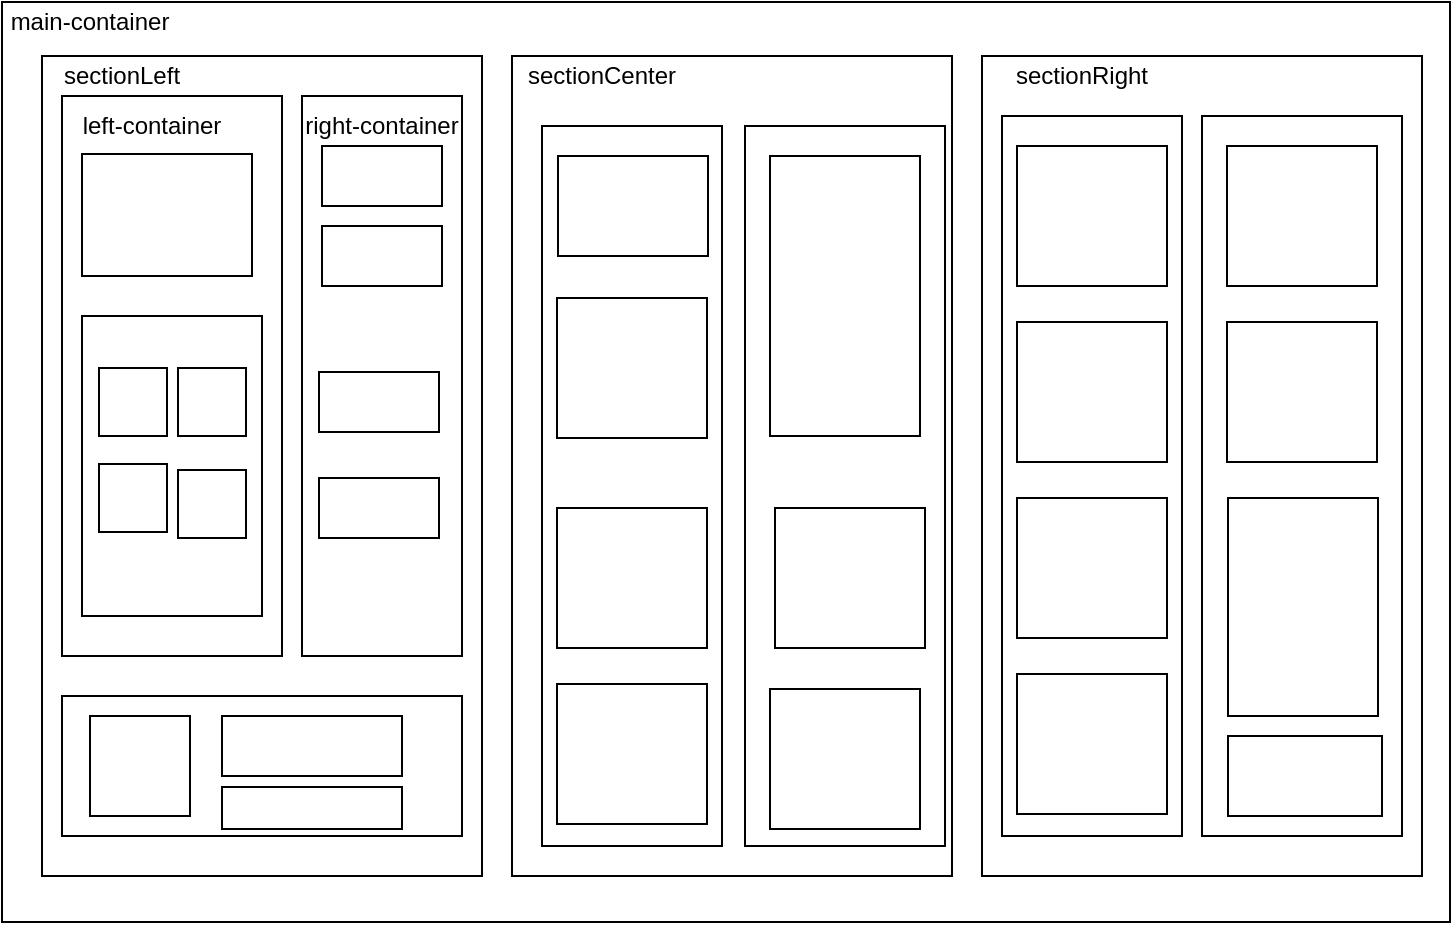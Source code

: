 <mxfile version="12.2.4" pages="1"><diagram id="wqYmjLLAfF4LgFIJcQZQ" name="Page-1"><mxGraphModel dx="840" dy="442" grid="1" gridSize="10" guides="1" tooltips="1" connect="1" arrows="1" fold="1" page="1" pageScale="1" pageWidth="850" pageHeight="1100" math="0" shadow="0"><root><mxCell id="0"/><mxCell id="1" parent="0"/><mxCell id="2" value="" style="rounded=0;whiteSpace=wrap;html=1;" parent="1" vertex="1"><mxGeometry x="10" y="13" width="724" height="460" as="geometry"/></mxCell><mxCell id="3" value="" style="rounded=0;whiteSpace=wrap;html=1;" parent="1" vertex="1"><mxGeometry x="30" y="40" width="220" height="410" as="geometry"/></mxCell><mxCell id="6" value="" style="rounded=0;whiteSpace=wrap;html=1;" parent="1" vertex="1"><mxGeometry x="40" y="360" width="200" height="70" as="geometry"/></mxCell><mxCell id="7" value="" style="rounded=0;whiteSpace=wrap;html=1;align=center;" parent="1" vertex="1"><mxGeometry x="40" y="60" width="110" height="280" as="geometry"/></mxCell><mxCell id="8" value="" style="rounded=0;whiteSpace=wrap;html=1;" parent="1" vertex="1"><mxGeometry x="160" y="60" width="80" height="280" as="geometry"/></mxCell><mxCell id="12" value="sectionLeft" style="text;html=1;strokeColor=none;fillColor=none;align=center;verticalAlign=middle;whiteSpace=wrap;rounded=0;" parent="1" vertex="1"><mxGeometry x="50" y="40" width="40" height="20" as="geometry"/></mxCell><mxCell id="13" value="main-container" style="text;html=1;strokeColor=none;fillColor=none;align=center;verticalAlign=middle;whiteSpace=wrap;rounded=0;" parent="1" vertex="1"><mxGeometry x="10" y="13" width="88" height="20" as="geometry"/></mxCell><mxCell id="14" value="" style="rounded=0;whiteSpace=wrap;html=1;" parent="1" vertex="1"><mxGeometry x="265" y="40" width="220" height="410" as="geometry"/></mxCell><mxCell id="15" value="" style="rounded=0;whiteSpace=wrap;html=1;" parent="1" vertex="1"><mxGeometry x="500" y="40" width="220" height="410" as="geometry"/></mxCell><mxCell id="16" value="sectionCenter" style="text;html=1;strokeColor=none;fillColor=none;align=center;verticalAlign=middle;whiteSpace=wrap;rounded=0;" parent="1" vertex="1"><mxGeometry x="280" y="40" width="60" height="20" as="geometry"/></mxCell><mxCell id="17" value="sectionRight" style="text;html=1;strokeColor=none;fillColor=none;align=center;verticalAlign=middle;whiteSpace=wrap;rounded=0;" parent="1" vertex="1"><mxGeometry x="520" y="40" width="60" height="20" as="geometry"/></mxCell><mxCell id="29" value="" style="rounded=0;whiteSpace=wrap;html=1;" parent="1" vertex="1"><mxGeometry x="510" y="70" width="90" height="360" as="geometry"/></mxCell><mxCell id="30" value="" style="rounded=0;whiteSpace=wrap;html=1;" parent="1" vertex="1"><mxGeometry x="610" y="70" width="100" height="360" as="geometry"/></mxCell><mxCell id="31" value="" style="rounded=0;whiteSpace=wrap;html=1;" parent="1" vertex="1"><mxGeometry x="517.5" y="85" width="75" height="70" as="geometry"/></mxCell><mxCell id="34" value="" style="rounded=0;whiteSpace=wrap;html=1;" parent="1" vertex="1"><mxGeometry x="517.5" y="173" width="75" height="70" as="geometry"/></mxCell><mxCell id="35" value="" style="rounded=0;whiteSpace=wrap;html=1;" parent="1" vertex="1"><mxGeometry x="517.5" y="261" width="75" height="70" as="geometry"/></mxCell><mxCell id="36" value="" style="rounded=0;whiteSpace=wrap;html=1;" parent="1" vertex="1"><mxGeometry x="517.5" y="349" width="75" height="70" as="geometry"/></mxCell><mxCell id="37" value="" style="rounded=0;whiteSpace=wrap;html=1;" parent="1" vertex="1"><mxGeometry x="622.5" y="85" width="75" height="70" as="geometry"/></mxCell><mxCell id="38" value="" style="rounded=0;whiteSpace=wrap;html=1;" parent="1" vertex="1"><mxGeometry x="622.5" y="173" width="75" height="70" as="geometry"/></mxCell><mxCell id="39" value="" style="rounded=0;whiteSpace=wrap;html=1;" parent="1" vertex="1"><mxGeometry x="623" y="261" width="75" height="109" as="geometry"/></mxCell><mxCell id="40" value="" style="rounded=0;whiteSpace=wrap;html=1;" parent="1" vertex="1"><mxGeometry x="623" y="380" width="77" height="40" as="geometry"/></mxCell><mxCell id="43" value="left-container" style="text;html=1;strokeColor=none;fillColor=none;align=center;verticalAlign=middle;whiteSpace=wrap;rounded=0;" parent="1" vertex="1"><mxGeometry x="40" y="65" width="90" height="20" as="geometry"/></mxCell><mxCell id="44" value="right-container" style="text;html=1;strokeColor=none;fillColor=none;align=center;verticalAlign=middle;whiteSpace=wrap;rounded=0;" parent="1" vertex="1"><mxGeometry x="150" y="65" width="100" height="20" as="geometry"/></mxCell><mxCell id="45" value="" style="rounded=0;whiteSpace=wrap;html=1;" parent="1" vertex="1"><mxGeometry x="50" y="89" width="85" height="61" as="geometry"/></mxCell><mxCell id="46" value="" style="rounded=0;whiteSpace=wrap;html=1;" parent="1" vertex="1"><mxGeometry x="50" y="170" width="90" height="150" as="geometry"/></mxCell><mxCell id="47" value="" style="whiteSpace=wrap;html=1;aspect=fixed;" parent="1" vertex="1"><mxGeometry x="58.5" y="196" width="34" height="34" as="geometry"/></mxCell><mxCell id="48" value="" style="whiteSpace=wrap;html=1;aspect=fixed;" parent="1" vertex="1"><mxGeometry x="98" y="196" width="34" height="34" as="geometry"/></mxCell><mxCell id="49" value="" style="whiteSpace=wrap;html=1;aspect=fixed;" parent="1" vertex="1"><mxGeometry x="98" y="247" width="34" height="34" as="geometry"/></mxCell><mxCell id="50" value="" style="whiteSpace=wrap;html=1;aspect=fixed;" parent="1" vertex="1"><mxGeometry x="58.5" y="244" width="34" height="34" as="geometry"/></mxCell><mxCell id="53" value="" style="whiteSpace=wrap;html=1;aspect=fixed;" parent="1" vertex="1"><mxGeometry x="54" y="370" width="50" height="50" as="geometry"/></mxCell><mxCell id="54" value="" style="rounded=0;whiteSpace=wrap;html=1;" parent="1" vertex="1"><mxGeometry x="120" y="370" width="90" height="30" as="geometry"/></mxCell><mxCell id="55" value="" style="rounded=0;whiteSpace=wrap;html=1;" parent="1" vertex="1"><mxGeometry x="120" y="405.5" width="90" height="21" as="geometry"/></mxCell><mxCell id="56" value="" style="rounded=0;whiteSpace=wrap;html=1;" parent="1" vertex="1"><mxGeometry x="170" y="85" width="60" height="30" as="geometry"/></mxCell><mxCell id="57" value="" style="rounded=0;whiteSpace=wrap;html=1;" parent="1" vertex="1"><mxGeometry x="170" y="125" width="60" height="30" as="geometry"/></mxCell><mxCell id="58" value="" style="rounded=0;whiteSpace=wrap;html=1;" parent="1" vertex="1"><mxGeometry x="168.5" y="198" width="60" height="30" as="geometry"/></mxCell><mxCell id="59" value="" style="rounded=0;whiteSpace=wrap;html=1;" parent="1" vertex="1"><mxGeometry x="168.5" y="251" width="60" height="30" as="geometry"/></mxCell><mxCell id="62" value="" style="rounded=0;whiteSpace=wrap;html=1;" parent="1" vertex="1"><mxGeometry x="280" y="75" width="90" height="360" as="geometry"/></mxCell><mxCell id="63" value="" style="rounded=0;whiteSpace=wrap;html=1;" parent="1" vertex="1"><mxGeometry x="288" y="90" width="75" height="50" as="geometry"/></mxCell><mxCell id="64" value="" style="rounded=0;whiteSpace=wrap;html=1;" parent="1" vertex="1"><mxGeometry x="287.5" y="161" width="75" height="70" as="geometry"/></mxCell><mxCell id="65" value="" style="rounded=0;whiteSpace=wrap;html=1;" parent="1" vertex="1"><mxGeometry x="287.5" y="266" width="75" height="70" as="geometry"/></mxCell><mxCell id="66" value="" style="rounded=0;whiteSpace=wrap;html=1;" parent="1" vertex="1"><mxGeometry x="287.5" y="354" width="75" height="70" as="geometry"/></mxCell><mxCell id="67" value="" style="rounded=0;whiteSpace=wrap;html=1;" parent="1" vertex="1"><mxGeometry x="381.5" y="75" width="100" height="360" as="geometry"/></mxCell><mxCell id="68" value="" style="rounded=0;whiteSpace=wrap;html=1;" parent="1" vertex="1"><mxGeometry x="394" y="90" width="75" height="140" as="geometry"/></mxCell><mxCell id="72" value="" style="rounded=0;whiteSpace=wrap;html=1;" parent="1" vertex="1"><mxGeometry x="396.5" y="266" width="75" height="70" as="geometry"/></mxCell><mxCell id="73" value="" style="rounded=0;whiteSpace=wrap;html=1;" parent="1" vertex="1"><mxGeometry x="394" y="356.5" width="75" height="70" as="geometry"/></mxCell></root></mxGraphModel></diagram></mxfile>